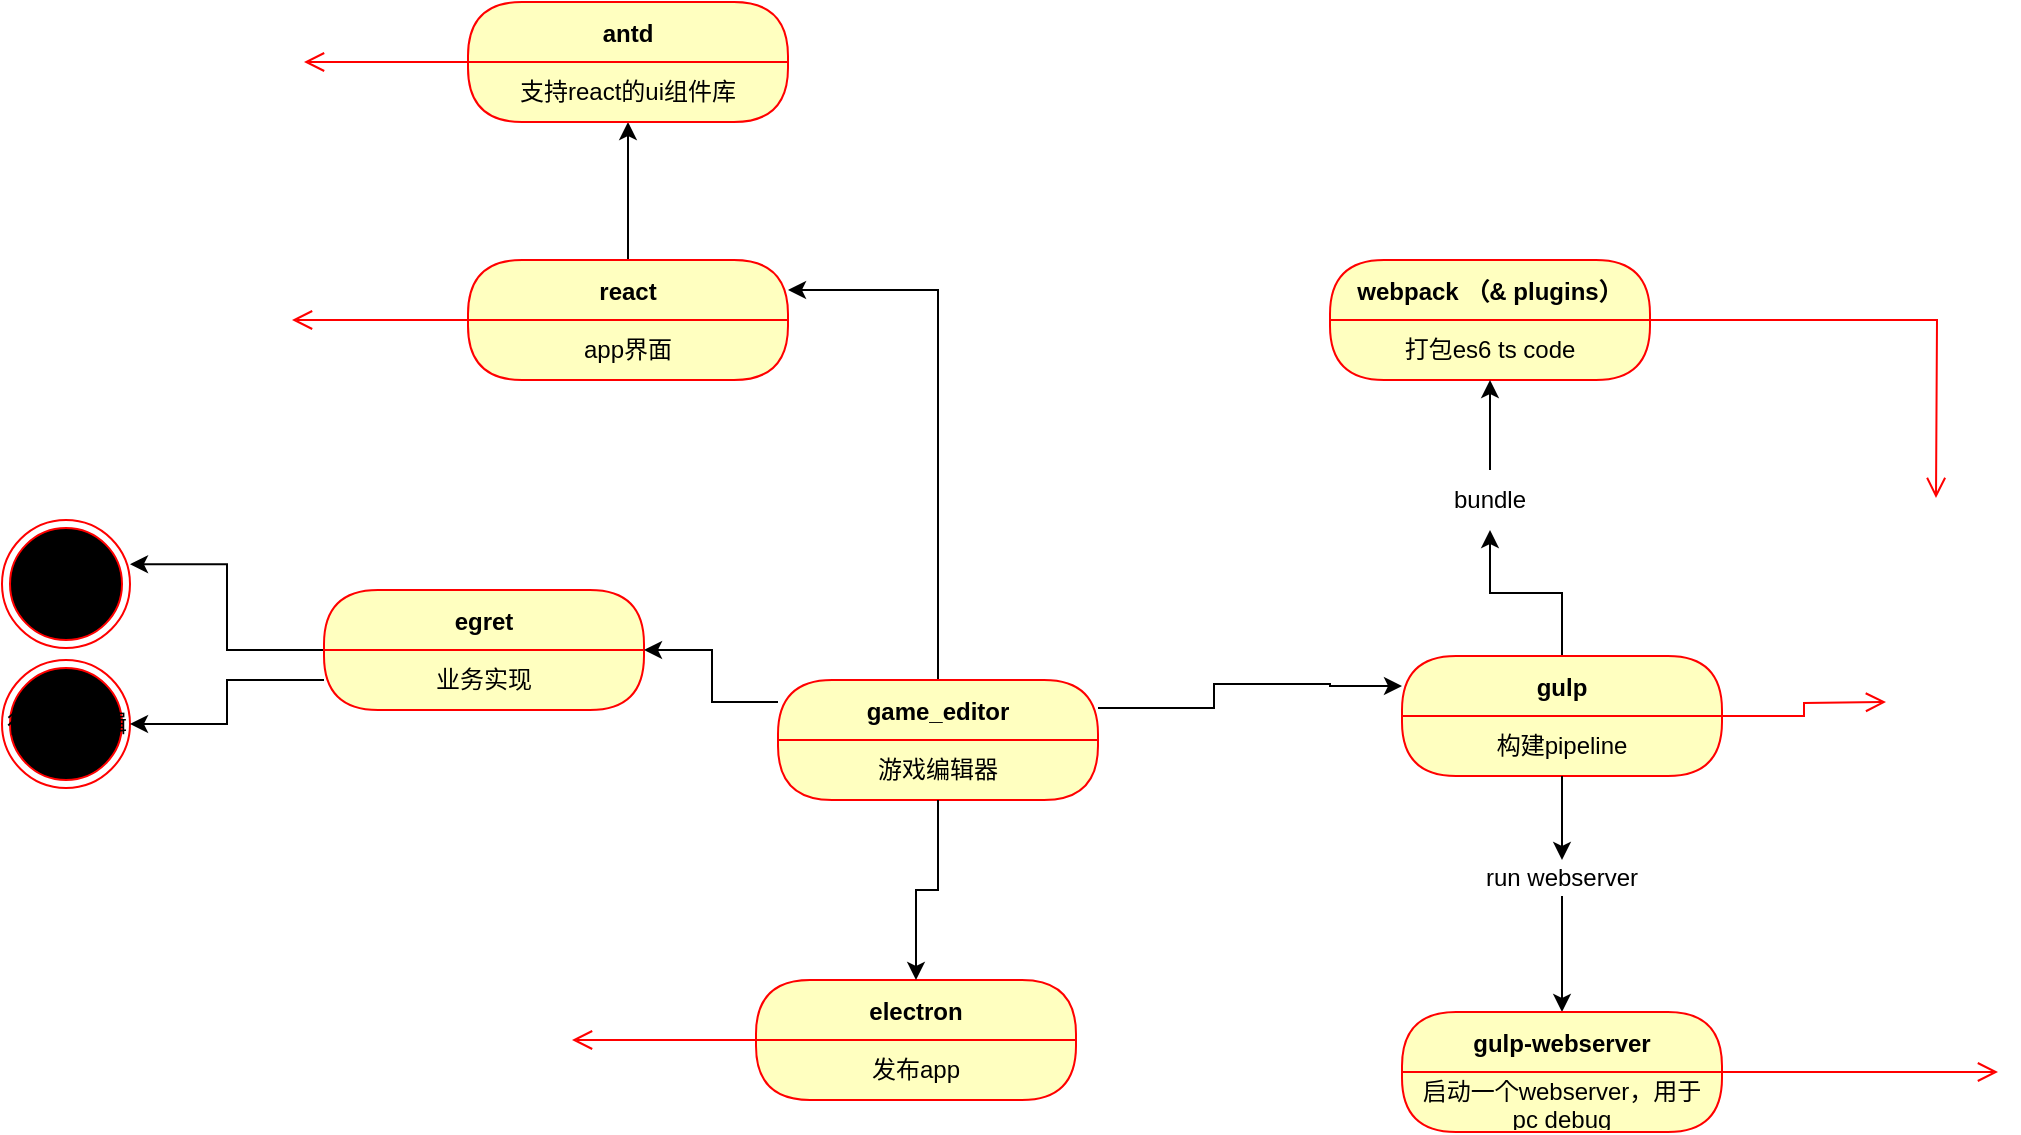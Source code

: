 <mxfile version="20.3.0" type="github">
  <diagram id="RyOypk_LRAsxnf7cehFb" name="第 1 页">
    <mxGraphModel dx="328" dy="11" grid="0" gridSize="10" guides="1" tooltips="1" connect="1" arrows="1" fold="1" page="1" pageScale="1" pageWidth="1169" pageHeight="827" math="0" shadow="0">
      <root>
        <mxCell id="0" />
        <mxCell id="1" parent="0" />
        <mxCell id="iCX3cISmmqJYiOSi0hr1-57" style="edgeStyle=orthogonalEdgeStyle;rounded=0;orthogonalLoop=1;jettySize=auto;html=1;entryX=0.5;entryY=1;entryDx=0;entryDy=0;" edge="1" parent="1" source="iCX3cISmmqJYiOSi0hr1-3" target="iCX3cISmmqJYiOSi0hr1-7">
          <mxGeometry relative="1" as="geometry" />
        </mxCell>
        <mxCell id="iCX3cISmmqJYiOSi0hr1-3" value="react" style="swimlane;fontStyle=1;align=center;verticalAlign=middle;childLayout=stackLayout;horizontal=1;startSize=30;horizontalStack=0;resizeParent=0;resizeLast=1;container=0;fontColor=#000000;collapsible=0;rounded=1;arcSize=30;strokeColor=#ff0000;fillColor=#ffffc0;swimlaneFillColor=#ffffc0;dropTarget=0;" vertex="1" parent="1">
          <mxGeometry x="1521" y="1159" width="160" height="60" as="geometry" />
        </mxCell>
        <mxCell id="iCX3cISmmqJYiOSi0hr1-4" value="app界面" style="text;html=1;strokeColor=none;fillColor=none;align=center;verticalAlign=middle;spacingLeft=4;spacingRight=4;whiteSpace=wrap;overflow=hidden;rotatable=0;fontColor=#000000;" vertex="1" parent="iCX3cISmmqJYiOSi0hr1-3">
          <mxGeometry y="30" width="160" height="30" as="geometry" />
        </mxCell>
        <mxCell id="iCX3cISmmqJYiOSi0hr1-5" value="" style="edgeStyle=orthogonalEdgeStyle;html=1;verticalAlign=bottom;endArrow=open;endSize=8;strokeColor=#ff0000;rounded=0;" edge="1" source="iCX3cISmmqJYiOSi0hr1-3" parent="1">
          <mxGeometry relative="1" as="geometry">
            <mxPoint x="1433" y="1189" as="targetPoint" />
          </mxGeometry>
        </mxCell>
        <mxCell id="iCX3cISmmqJYiOSi0hr1-6" value="antd" style="swimlane;fontStyle=1;align=center;verticalAlign=middle;childLayout=stackLayout;horizontal=1;startSize=30;horizontalStack=0;resizeParent=0;resizeLast=1;container=0;fontColor=#000000;collapsible=0;rounded=1;arcSize=30;strokeColor=#ff0000;fillColor=#ffffc0;swimlaneFillColor=#ffffc0;dropTarget=0;" vertex="1" parent="1">
          <mxGeometry x="1521" y="1030" width="160" height="60" as="geometry" />
        </mxCell>
        <mxCell id="iCX3cISmmqJYiOSi0hr1-7" value="支持react的ui组件库" style="text;html=1;strokeColor=none;fillColor=none;align=center;verticalAlign=middle;spacingLeft=4;spacingRight=4;whiteSpace=wrap;overflow=hidden;rotatable=0;fontColor=#000000;" vertex="1" parent="iCX3cISmmqJYiOSi0hr1-6">
          <mxGeometry y="30" width="160" height="30" as="geometry" />
        </mxCell>
        <mxCell id="iCX3cISmmqJYiOSi0hr1-8" value="" style="edgeStyle=orthogonalEdgeStyle;html=1;verticalAlign=bottom;endArrow=open;endSize=8;strokeColor=#ff0000;rounded=0;" edge="1" parent="1" source="iCX3cISmmqJYiOSi0hr1-6">
          <mxGeometry relative="1" as="geometry">
            <mxPoint x="1439" y="1060" as="targetPoint" />
          </mxGeometry>
        </mxCell>
        <mxCell id="iCX3cISmmqJYiOSi0hr1-55" style="edgeStyle=orthogonalEdgeStyle;rounded=0;orthogonalLoop=1;jettySize=auto;html=1;entryX=1;entryY=0.345;entryDx=0;entryDy=0;entryPerimeter=0;" edge="1" parent="1" source="iCX3cISmmqJYiOSi0hr1-9" target="iCX3cISmmqJYiOSi0hr1-53">
          <mxGeometry relative="1" as="geometry" />
        </mxCell>
        <mxCell id="iCX3cISmmqJYiOSi0hr1-9" value="egret" style="swimlane;fontStyle=1;align=center;verticalAlign=middle;childLayout=stackLayout;horizontal=1;startSize=30;horizontalStack=0;resizeParent=0;resizeLast=1;container=0;fontColor=#000000;collapsible=0;rounded=1;arcSize=30;strokeColor=#ff0000;fillColor=#ffffc0;swimlaneFillColor=#ffffc0;dropTarget=0;" vertex="1" parent="1">
          <mxGeometry x="1449" y="1324" width="160" height="60" as="geometry" />
        </mxCell>
        <mxCell id="iCX3cISmmqJYiOSi0hr1-10" value="业务实现" style="text;html=1;strokeColor=none;fillColor=none;align=center;verticalAlign=middle;spacingLeft=4;spacingRight=4;whiteSpace=wrap;overflow=hidden;rotatable=0;fontColor=#000000;" vertex="1" parent="iCX3cISmmqJYiOSi0hr1-9">
          <mxGeometry y="30" width="160" height="30" as="geometry" />
        </mxCell>
        <mxCell id="iCX3cISmmqJYiOSi0hr1-12" value="Subtitle" style="text;html=1;strokeColor=none;fillColor=none;align=center;verticalAlign=middle;spacingLeft=4;spacingRight=4;whiteSpace=wrap;overflow=hidden;rotatable=0;fontColor=#000000;" vertex="1" parent="iCX3cISmmqJYiOSi0hr1-9">
          <mxGeometry y="60" width="160" as="geometry" />
        </mxCell>
        <mxCell id="iCX3cISmmqJYiOSi0hr1-13" value="webpack （&amp; plugins）" style="swimlane;fontStyle=1;align=center;verticalAlign=middle;childLayout=stackLayout;horizontal=1;startSize=30;horizontalStack=0;resizeParent=0;resizeLast=1;container=0;fontColor=#000000;collapsible=0;rounded=1;arcSize=30;strokeColor=#ff0000;fillColor=#ffffc0;swimlaneFillColor=#ffffc0;dropTarget=0;" vertex="1" parent="1">
          <mxGeometry x="1952" y="1159" width="160" height="60" as="geometry" />
        </mxCell>
        <mxCell id="iCX3cISmmqJYiOSi0hr1-15" value="打包es6 ts code" style="text;html=1;strokeColor=none;fillColor=none;align=center;verticalAlign=middle;spacingLeft=4;spacingRight=4;whiteSpace=wrap;overflow=hidden;rotatable=0;fontColor=#000000;" vertex="1" parent="iCX3cISmmqJYiOSi0hr1-13">
          <mxGeometry y="30" width="160" height="30" as="geometry" />
        </mxCell>
        <mxCell id="iCX3cISmmqJYiOSi0hr1-16" value="" style="edgeStyle=orthogonalEdgeStyle;html=1;verticalAlign=bottom;endArrow=open;endSize=8;strokeColor=#ff0000;rounded=0;" edge="1" parent="1" source="iCX3cISmmqJYiOSi0hr1-13">
          <mxGeometry relative="1" as="geometry">
            <mxPoint x="2255" y="1278" as="targetPoint" />
          </mxGeometry>
        </mxCell>
        <mxCell id="iCX3cISmmqJYiOSi0hr1-36" style="edgeStyle=orthogonalEdgeStyle;rounded=0;orthogonalLoop=1;jettySize=auto;html=1;" edge="1" parent="1" source="iCX3cISmmqJYiOSi0hr1-22" target="iCX3cISmmqJYiOSi0hr1-35">
          <mxGeometry relative="1" as="geometry" />
        </mxCell>
        <mxCell id="iCX3cISmmqJYiOSi0hr1-22" value="gulp" style="swimlane;fontStyle=1;align=center;verticalAlign=middle;childLayout=stackLayout;horizontal=1;startSize=30;horizontalStack=0;resizeParent=0;resizeLast=1;container=0;fontColor=#000000;collapsible=0;rounded=1;arcSize=30;strokeColor=#ff0000;fillColor=#ffffc0;swimlaneFillColor=#ffffc0;dropTarget=0;" vertex="1" parent="1">
          <mxGeometry x="1988" y="1357" width="160" height="60" as="geometry" />
        </mxCell>
        <mxCell id="iCX3cISmmqJYiOSi0hr1-23" value="构建pipeline" style="text;html=1;strokeColor=none;fillColor=none;align=center;verticalAlign=middle;spacingLeft=4;spacingRight=4;whiteSpace=wrap;overflow=hidden;rotatable=0;fontColor=#000000;" vertex="1" parent="iCX3cISmmqJYiOSi0hr1-22">
          <mxGeometry y="30" width="160" height="30" as="geometry" />
        </mxCell>
        <mxCell id="iCX3cISmmqJYiOSi0hr1-24" value="" style="edgeStyle=orthogonalEdgeStyle;html=1;verticalAlign=bottom;endArrow=open;endSize=8;strokeColor=#ff0000;rounded=0;" edge="1" parent="1" source="iCX3cISmmqJYiOSi0hr1-22">
          <mxGeometry relative="1" as="geometry">
            <mxPoint x="2230" y="1380" as="targetPoint" />
          </mxGeometry>
        </mxCell>
        <mxCell id="iCX3cISmmqJYiOSi0hr1-31" style="edgeStyle=orthogonalEdgeStyle;rounded=0;orthogonalLoop=1;jettySize=auto;html=1;entryX=0;entryY=0.25;entryDx=0;entryDy=0;" edge="1" parent="1" source="iCX3cISmmqJYiOSi0hr1-25" target="iCX3cISmmqJYiOSi0hr1-22">
          <mxGeometry relative="1" as="geometry">
            <Array as="points">
              <mxPoint x="1894" y="1383" />
              <mxPoint x="1894" y="1371" />
              <mxPoint x="1952" y="1371" />
            </Array>
          </mxGeometry>
        </mxCell>
        <mxCell id="iCX3cISmmqJYiOSi0hr1-32" style="edgeStyle=orthogonalEdgeStyle;rounded=0;orthogonalLoop=1;jettySize=auto;html=1;" edge="1" parent="1" source="iCX3cISmmqJYiOSi0hr1-25" target="iCX3cISmmqJYiOSi0hr1-9">
          <mxGeometry relative="1" as="geometry">
            <Array as="points">
              <mxPoint x="1643" y="1380" />
              <mxPoint x="1643" y="1354" />
            </Array>
          </mxGeometry>
        </mxCell>
        <mxCell id="iCX3cISmmqJYiOSi0hr1-33" style="edgeStyle=orthogonalEdgeStyle;rounded=0;orthogonalLoop=1;jettySize=auto;html=1;entryX=1;entryY=0.25;entryDx=0;entryDy=0;" edge="1" parent="1" source="iCX3cISmmqJYiOSi0hr1-25" target="iCX3cISmmqJYiOSi0hr1-3">
          <mxGeometry relative="1" as="geometry" />
        </mxCell>
        <mxCell id="iCX3cISmmqJYiOSi0hr1-25" value="game_editor" style="swimlane;fontStyle=1;align=center;verticalAlign=middle;childLayout=stackLayout;horizontal=1;startSize=30;horizontalStack=0;resizeParent=0;resizeLast=1;container=0;fontColor=#000000;collapsible=0;rounded=1;arcSize=30;strokeColor=#ff0000;fillColor=#ffffc0;swimlaneFillColor=#ffffc0;dropTarget=0;" vertex="1" parent="1">
          <mxGeometry x="1676" y="1369" width="160" height="60" as="geometry" />
        </mxCell>
        <mxCell id="iCX3cISmmqJYiOSi0hr1-26" value="游戏编辑器" style="text;html=1;strokeColor=none;fillColor=none;align=center;verticalAlign=middle;spacingLeft=4;spacingRight=4;whiteSpace=wrap;overflow=hidden;rotatable=0;fontColor=#000000;" vertex="1" parent="iCX3cISmmqJYiOSi0hr1-25">
          <mxGeometry y="30" width="160" height="30" as="geometry" />
        </mxCell>
        <mxCell id="iCX3cISmmqJYiOSi0hr1-47" value="发布app" style="text;html=1;strokeColor=none;fillColor=none;align=center;verticalAlign=middle;spacingLeft=4;spacingRight=4;whiteSpace=wrap;overflow=hidden;rotatable=0;fontColor=#000000;" vertex="1" parent="iCX3cISmmqJYiOSi0hr1-25">
          <mxGeometry y="60" width="160" as="geometry" />
        </mxCell>
        <mxCell id="iCX3cISmmqJYiOSi0hr1-37" style="edgeStyle=orthogonalEdgeStyle;rounded=0;orthogonalLoop=1;jettySize=auto;html=1;entryX=0.5;entryY=1;entryDx=0;entryDy=0;" edge="1" parent="1" source="iCX3cISmmqJYiOSi0hr1-35" target="iCX3cISmmqJYiOSi0hr1-15">
          <mxGeometry relative="1" as="geometry" />
        </mxCell>
        <mxCell id="iCX3cISmmqJYiOSi0hr1-35" value="bundle" style="text;html=1;strokeColor=none;fillColor=none;align=center;verticalAlign=middle;whiteSpace=wrap;rounded=0;" vertex="1" parent="1">
          <mxGeometry x="2002" y="1264" width="60" height="30" as="geometry" />
        </mxCell>
        <mxCell id="iCX3cISmmqJYiOSi0hr1-42" style="edgeStyle=orthogonalEdgeStyle;rounded=0;orthogonalLoop=1;jettySize=auto;html=1;entryX=0.5;entryY=0;entryDx=0;entryDy=0;" edge="1" parent="1" source="iCX3cISmmqJYiOSi0hr1-38" target="iCX3cISmmqJYiOSi0hr1-39">
          <mxGeometry relative="1" as="geometry" />
        </mxCell>
        <mxCell id="iCX3cISmmqJYiOSi0hr1-38" value="run webserver" style="text;html=1;strokeColor=none;fillColor=none;align=center;verticalAlign=middle;whiteSpace=wrap;rounded=0;" vertex="1" parent="1">
          <mxGeometry x="2025" y="1459" width="86" height="18" as="geometry" />
        </mxCell>
        <mxCell id="iCX3cISmmqJYiOSi0hr1-39" value="gulp-webserver" style="swimlane;fontStyle=1;align=center;verticalAlign=middle;childLayout=stackLayout;horizontal=1;startSize=30;horizontalStack=0;resizeParent=0;resizeLast=1;container=0;fontColor=#000000;collapsible=0;rounded=1;arcSize=30;strokeColor=#ff0000;fillColor=#ffffc0;swimlaneFillColor=#ffffc0;dropTarget=0;" vertex="1" parent="1">
          <mxGeometry x="1988" y="1535" width="160" height="60" as="geometry" />
        </mxCell>
        <mxCell id="iCX3cISmmqJYiOSi0hr1-40" value="启动一个webserver，用于pc debug" style="text;html=1;strokeColor=none;fillColor=none;align=center;verticalAlign=middle;spacingLeft=4;spacingRight=4;whiteSpace=wrap;overflow=hidden;rotatable=0;fontColor=#000000;" vertex="1" parent="iCX3cISmmqJYiOSi0hr1-39">
          <mxGeometry y="30" width="160" height="30" as="geometry" />
        </mxCell>
        <mxCell id="iCX3cISmmqJYiOSi0hr1-41" value="" style="edgeStyle=orthogonalEdgeStyle;html=1;verticalAlign=bottom;endArrow=open;endSize=8;strokeColor=#ff0000;rounded=0;" edge="1" parent="1" source="iCX3cISmmqJYiOSi0hr1-39">
          <mxGeometry relative="1" as="geometry">
            <mxPoint x="2286" y="1565" as="targetPoint" />
          </mxGeometry>
        </mxCell>
        <mxCell id="iCX3cISmmqJYiOSi0hr1-43" style="edgeStyle=orthogonalEdgeStyle;rounded=0;orthogonalLoop=1;jettySize=auto;html=1;entryX=0.5;entryY=0;entryDx=0;entryDy=0;" edge="1" parent="1" source="iCX3cISmmqJYiOSi0hr1-23" target="iCX3cISmmqJYiOSi0hr1-38">
          <mxGeometry relative="1" as="geometry" />
        </mxCell>
        <mxCell id="iCX3cISmmqJYiOSi0hr1-44" value="electron" style="swimlane;fontStyle=1;align=center;verticalAlign=middle;childLayout=stackLayout;horizontal=1;startSize=30;horizontalStack=0;resizeParent=0;resizeLast=1;container=0;fontColor=#000000;collapsible=0;rounded=1;arcSize=30;strokeColor=#ff0000;fillColor=#ffffc0;swimlaneFillColor=#ffffc0;dropTarget=0;" vertex="1" parent="1">
          <mxGeometry x="1665" y="1519" width="160" height="60" as="geometry" />
        </mxCell>
        <mxCell id="iCX3cISmmqJYiOSi0hr1-45" value="发布app" style="text;html=1;strokeColor=none;fillColor=none;align=center;verticalAlign=middle;spacingLeft=4;spacingRight=4;whiteSpace=wrap;overflow=hidden;rotatable=0;fontColor=#000000;" vertex="1" parent="iCX3cISmmqJYiOSi0hr1-44">
          <mxGeometry y="30" width="160" height="30" as="geometry" />
        </mxCell>
        <mxCell id="iCX3cISmmqJYiOSi0hr1-46" value="" style="edgeStyle=orthogonalEdgeStyle;html=1;verticalAlign=bottom;endArrow=open;endSize=8;strokeColor=#ff0000;rounded=0;" edge="1" source="iCX3cISmmqJYiOSi0hr1-44" parent="1">
          <mxGeometry relative="1" as="geometry">
            <mxPoint x="1573" y="1549" as="targetPoint" />
          </mxGeometry>
        </mxCell>
        <mxCell id="iCX3cISmmqJYiOSi0hr1-51" style="edgeStyle=orthogonalEdgeStyle;rounded=0;orthogonalLoop=1;jettySize=auto;html=1;exitX=0.5;exitY=1;exitDx=0;exitDy=0;entryX=0.5;entryY=0;entryDx=0;entryDy=0;" edge="1" parent="1" source="iCX3cISmmqJYiOSi0hr1-26" target="iCX3cISmmqJYiOSi0hr1-44">
          <mxGeometry relative="1" as="geometry">
            <mxPoint x="1745" y="1465.0" as="targetPoint" />
          </mxGeometry>
        </mxCell>
        <mxCell id="iCX3cISmmqJYiOSi0hr1-53" value="地图编辑" style="ellipse;html=1;shape=endState;fillColor=#000000;strokeColor=#ff0000;" vertex="1" parent="1">
          <mxGeometry x="1288" y="1289" width="64" height="64" as="geometry" />
        </mxCell>
        <mxCell id="iCX3cISmmqJYiOSi0hr1-54" value="行为树编辑" style="ellipse;html=1;shape=endState;fillColor=#000000;strokeColor=#ff0000;" vertex="1" parent="1">
          <mxGeometry x="1288" y="1359" width="64" height="64" as="geometry" />
        </mxCell>
        <mxCell id="iCX3cISmmqJYiOSi0hr1-56" style="edgeStyle=orthogonalEdgeStyle;rounded=0;orthogonalLoop=1;jettySize=auto;html=1;" edge="1" parent="1" source="iCX3cISmmqJYiOSi0hr1-10" target="iCX3cISmmqJYiOSi0hr1-54">
          <mxGeometry relative="1" as="geometry" />
        </mxCell>
      </root>
    </mxGraphModel>
  </diagram>
</mxfile>
